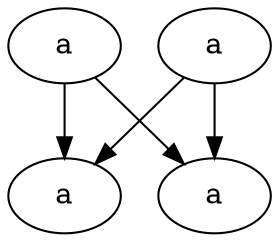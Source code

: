 // dot -Tpdf p000.dot -o pdf.pdf
digraph g {

  n00 [label="a"];
  n01 [label="a"];
  n10 [label="a"];
  n11 [label="a"];
  
  n00 -> n01;
  n00 -> n11;
  n10 -> n01;
  n10 -> n11;
  
}
